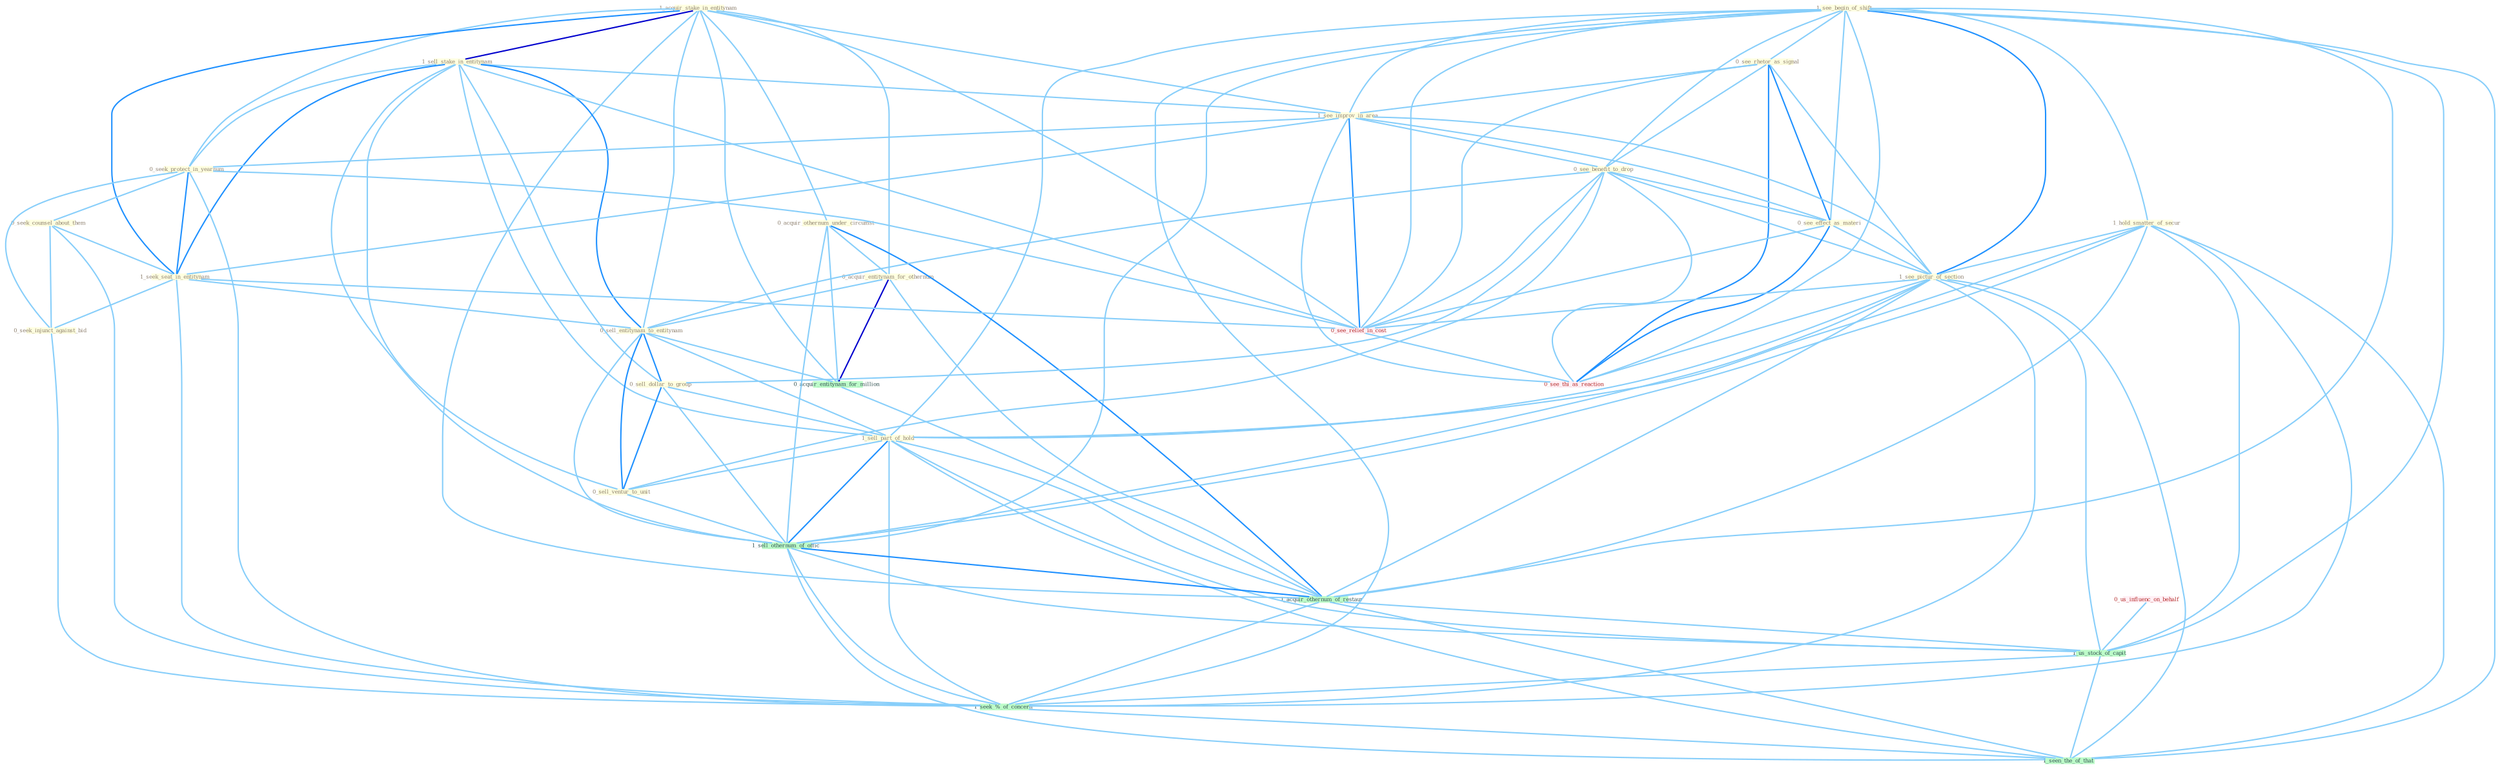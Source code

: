 Graph G{ 
    node
    [shape=polygon,style=filled,width=.5,height=.06,color="#BDFCC9",fixedsize=true,fontsize=4,
    fontcolor="#2f4f4f"];
    {node
    [color="#ffffe0", fontcolor="#8b7d6b"] "1_acquir_stake_in_entitynam " "1_sell_stake_in_entitynam " "1_see_begin_of_shift " "0_see_rhetor_as_signal " "1_see_improv_in_area " "0_acquir_othernum_under_circumst " "0_acquir_entitynam_for_othernum " "0_seek_protect_in_yearnum " "0_see_benefit_to_drop " "0_seek_counsel_about_them " "1_seek_seat_in_entitynam " "1_hold_smatter_of_secur " "0_see_effect_as_materi " "1_see_pictur_of_section " "0_sell_entitynam_to_entitynam " "0_seek_injunct_against_bid " "0_sell_dollar_to_group " "1_sell_part_of_hold " "0_sell_ventur_to_unit "}
{node [color="#fff0f5", fontcolor="#b22222"] "0_us_influenc_on_behalf " "0_see_relief_in_cost " "0_see_thi_as_reaction "}
edge [color="#B0E2FF"];

	"1_acquir_stake_in_entitynam " -- "1_sell_stake_in_entitynam " [w="3", color="#0000cd" , len=0.6];
	"1_acquir_stake_in_entitynam " -- "1_see_improv_in_area " [w="1", color="#87cefa" ];
	"1_acquir_stake_in_entitynam " -- "0_acquir_othernum_under_circumst " [w="1", color="#87cefa" ];
	"1_acquir_stake_in_entitynam " -- "0_acquir_entitynam_for_othernum " [w="1", color="#87cefa" ];
	"1_acquir_stake_in_entitynam " -- "0_seek_protect_in_yearnum " [w="1", color="#87cefa" ];
	"1_acquir_stake_in_entitynam " -- "1_seek_seat_in_entitynam " [w="2", color="#1e90ff" , len=0.8];
	"1_acquir_stake_in_entitynam " -- "0_sell_entitynam_to_entitynam " [w="1", color="#87cefa" ];
	"1_acquir_stake_in_entitynam " -- "0_acquir_entitynam_for_million " [w="1", color="#87cefa" ];
	"1_acquir_stake_in_entitynam " -- "0_see_relief_in_cost " [w="1", color="#87cefa" ];
	"1_acquir_stake_in_entitynam " -- "1_acquir_othernum_of_restaur " [w="1", color="#87cefa" ];
	"1_sell_stake_in_entitynam " -- "1_see_improv_in_area " [w="1", color="#87cefa" ];
	"1_sell_stake_in_entitynam " -- "0_seek_protect_in_yearnum " [w="1", color="#87cefa" ];
	"1_sell_stake_in_entitynam " -- "1_seek_seat_in_entitynam " [w="2", color="#1e90ff" , len=0.8];
	"1_sell_stake_in_entitynam " -- "0_sell_entitynam_to_entitynam " [w="2", color="#1e90ff" , len=0.8];
	"1_sell_stake_in_entitynam " -- "0_sell_dollar_to_group " [w="1", color="#87cefa" ];
	"1_sell_stake_in_entitynam " -- "1_sell_part_of_hold " [w="1", color="#87cefa" ];
	"1_sell_stake_in_entitynam " -- "0_sell_ventur_to_unit " [w="1", color="#87cefa" ];
	"1_sell_stake_in_entitynam " -- "1_sell_othernum_of_offic " [w="1", color="#87cefa" ];
	"1_sell_stake_in_entitynam " -- "0_see_relief_in_cost " [w="1", color="#87cefa" ];
	"1_see_begin_of_shift " -- "0_see_rhetor_as_signal " [w="1", color="#87cefa" ];
	"1_see_begin_of_shift " -- "1_see_improv_in_area " [w="1", color="#87cefa" ];
	"1_see_begin_of_shift " -- "0_see_benefit_to_drop " [w="1", color="#87cefa" ];
	"1_see_begin_of_shift " -- "1_hold_smatter_of_secur " [w="1", color="#87cefa" ];
	"1_see_begin_of_shift " -- "0_see_effect_as_materi " [w="1", color="#87cefa" ];
	"1_see_begin_of_shift " -- "1_see_pictur_of_section " [w="2", color="#1e90ff" , len=0.8];
	"1_see_begin_of_shift " -- "1_sell_part_of_hold " [w="1", color="#87cefa" ];
	"1_see_begin_of_shift " -- "1_sell_othernum_of_offic " [w="1", color="#87cefa" ];
	"1_see_begin_of_shift " -- "0_see_relief_in_cost " [w="1", color="#87cefa" ];
	"1_see_begin_of_shift " -- "0_see_thi_as_reaction " [w="1", color="#87cefa" ];
	"1_see_begin_of_shift " -- "1_acquir_othernum_of_restaur " [w="1", color="#87cefa" ];
	"1_see_begin_of_shift " -- "1_us_stock_of_capit " [w="1", color="#87cefa" ];
	"1_see_begin_of_shift " -- "1_seek_%_of_concern " [w="1", color="#87cefa" ];
	"1_see_begin_of_shift " -- "1_seen_the_of_that " [w="1", color="#87cefa" ];
	"0_see_rhetor_as_signal " -- "1_see_improv_in_area " [w="1", color="#87cefa" ];
	"0_see_rhetor_as_signal " -- "0_see_benefit_to_drop " [w="1", color="#87cefa" ];
	"0_see_rhetor_as_signal " -- "0_see_effect_as_materi " [w="2", color="#1e90ff" , len=0.8];
	"0_see_rhetor_as_signal " -- "1_see_pictur_of_section " [w="1", color="#87cefa" ];
	"0_see_rhetor_as_signal " -- "0_see_relief_in_cost " [w="1", color="#87cefa" ];
	"0_see_rhetor_as_signal " -- "0_see_thi_as_reaction " [w="2", color="#1e90ff" , len=0.8];
	"1_see_improv_in_area " -- "0_seek_protect_in_yearnum " [w="1", color="#87cefa" ];
	"1_see_improv_in_area " -- "0_see_benefit_to_drop " [w="1", color="#87cefa" ];
	"1_see_improv_in_area " -- "1_seek_seat_in_entitynam " [w="1", color="#87cefa" ];
	"1_see_improv_in_area " -- "0_see_effect_as_materi " [w="1", color="#87cefa" ];
	"1_see_improv_in_area " -- "1_see_pictur_of_section " [w="1", color="#87cefa" ];
	"1_see_improv_in_area " -- "0_see_relief_in_cost " [w="2", color="#1e90ff" , len=0.8];
	"1_see_improv_in_area " -- "0_see_thi_as_reaction " [w="1", color="#87cefa" ];
	"0_acquir_othernum_under_circumst " -- "0_acquir_entitynam_for_othernum " [w="1", color="#87cefa" ];
	"0_acquir_othernum_under_circumst " -- "0_acquir_entitynam_for_million " [w="1", color="#87cefa" ];
	"0_acquir_othernum_under_circumst " -- "1_sell_othernum_of_offic " [w="1", color="#87cefa" ];
	"0_acquir_othernum_under_circumst " -- "1_acquir_othernum_of_restaur " [w="2", color="#1e90ff" , len=0.8];
	"0_acquir_entitynam_for_othernum " -- "0_sell_entitynam_to_entitynam " [w="1", color="#87cefa" ];
	"0_acquir_entitynam_for_othernum " -- "0_acquir_entitynam_for_million " [w="3", color="#0000cd" , len=0.6];
	"0_acquir_entitynam_for_othernum " -- "1_acquir_othernum_of_restaur " [w="1", color="#87cefa" ];
	"0_seek_protect_in_yearnum " -- "0_seek_counsel_about_them " [w="1", color="#87cefa" ];
	"0_seek_protect_in_yearnum " -- "1_seek_seat_in_entitynam " [w="2", color="#1e90ff" , len=0.8];
	"0_seek_protect_in_yearnum " -- "0_seek_injunct_against_bid " [w="1", color="#87cefa" ];
	"0_seek_protect_in_yearnum " -- "0_see_relief_in_cost " [w="1", color="#87cefa" ];
	"0_seek_protect_in_yearnum " -- "1_seek_%_of_concern " [w="1", color="#87cefa" ];
	"0_see_benefit_to_drop " -- "0_see_effect_as_materi " [w="1", color="#87cefa" ];
	"0_see_benefit_to_drop " -- "1_see_pictur_of_section " [w="1", color="#87cefa" ];
	"0_see_benefit_to_drop " -- "0_sell_entitynam_to_entitynam " [w="1", color="#87cefa" ];
	"0_see_benefit_to_drop " -- "0_sell_dollar_to_group " [w="1", color="#87cefa" ];
	"0_see_benefit_to_drop " -- "0_sell_ventur_to_unit " [w="1", color="#87cefa" ];
	"0_see_benefit_to_drop " -- "0_see_relief_in_cost " [w="1", color="#87cefa" ];
	"0_see_benefit_to_drop " -- "0_see_thi_as_reaction " [w="1", color="#87cefa" ];
	"0_seek_counsel_about_them " -- "1_seek_seat_in_entitynam " [w="1", color="#87cefa" ];
	"0_seek_counsel_about_them " -- "0_seek_injunct_against_bid " [w="1", color="#87cefa" ];
	"0_seek_counsel_about_them " -- "1_seek_%_of_concern " [w="1", color="#87cefa" ];
	"1_seek_seat_in_entitynam " -- "0_sell_entitynam_to_entitynam " [w="1", color="#87cefa" ];
	"1_seek_seat_in_entitynam " -- "0_seek_injunct_against_bid " [w="1", color="#87cefa" ];
	"1_seek_seat_in_entitynam " -- "0_see_relief_in_cost " [w="1", color="#87cefa" ];
	"1_seek_seat_in_entitynam " -- "1_seek_%_of_concern " [w="1", color="#87cefa" ];
	"1_hold_smatter_of_secur " -- "1_see_pictur_of_section " [w="1", color="#87cefa" ];
	"1_hold_smatter_of_secur " -- "1_sell_part_of_hold " [w="1", color="#87cefa" ];
	"1_hold_smatter_of_secur " -- "1_sell_othernum_of_offic " [w="1", color="#87cefa" ];
	"1_hold_smatter_of_secur " -- "1_acquir_othernum_of_restaur " [w="1", color="#87cefa" ];
	"1_hold_smatter_of_secur " -- "1_us_stock_of_capit " [w="1", color="#87cefa" ];
	"1_hold_smatter_of_secur " -- "1_seek_%_of_concern " [w="1", color="#87cefa" ];
	"1_hold_smatter_of_secur " -- "1_seen_the_of_that " [w="1", color="#87cefa" ];
	"0_see_effect_as_materi " -- "1_see_pictur_of_section " [w="1", color="#87cefa" ];
	"0_see_effect_as_materi " -- "0_see_relief_in_cost " [w="1", color="#87cefa" ];
	"0_see_effect_as_materi " -- "0_see_thi_as_reaction " [w="2", color="#1e90ff" , len=0.8];
	"1_see_pictur_of_section " -- "1_sell_part_of_hold " [w="1", color="#87cefa" ];
	"1_see_pictur_of_section " -- "1_sell_othernum_of_offic " [w="1", color="#87cefa" ];
	"1_see_pictur_of_section " -- "0_see_relief_in_cost " [w="1", color="#87cefa" ];
	"1_see_pictur_of_section " -- "0_see_thi_as_reaction " [w="1", color="#87cefa" ];
	"1_see_pictur_of_section " -- "1_acquir_othernum_of_restaur " [w="1", color="#87cefa" ];
	"1_see_pictur_of_section " -- "1_us_stock_of_capit " [w="1", color="#87cefa" ];
	"1_see_pictur_of_section " -- "1_seek_%_of_concern " [w="1", color="#87cefa" ];
	"1_see_pictur_of_section " -- "1_seen_the_of_that " [w="1", color="#87cefa" ];
	"0_sell_entitynam_to_entitynam " -- "0_sell_dollar_to_group " [w="2", color="#1e90ff" , len=0.8];
	"0_sell_entitynam_to_entitynam " -- "1_sell_part_of_hold " [w="1", color="#87cefa" ];
	"0_sell_entitynam_to_entitynam " -- "0_sell_ventur_to_unit " [w="2", color="#1e90ff" , len=0.8];
	"0_sell_entitynam_to_entitynam " -- "0_acquir_entitynam_for_million " [w="1", color="#87cefa" ];
	"0_sell_entitynam_to_entitynam " -- "1_sell_othernum_of_offic " [w="1", color="#87cefa" ];
	"0_seek_injunct_against_bid " -- "1_seek_%_of_concern " [w="1", color="#87cefa" ];
	"0_sell_dollar_to_group " -- "1_sell_part_of_hold " [w="1", color="#87cefa" ];
	"0_sell_dollar_to_group " -- "0_sell_ventur_to_unit " [w="2", color="#1e90ff" , len=0.8];
	"0_sell_dollar_to_group " -- "1_sell_othernum_of_offic " [w="1", color="#87cefa" ];
	"1_sell_part_of_hold " -- "0_sell_ventur_to_unit " [w="1", color="#87cefa" ];
	"1_sell_part_of_hold " -- "1_sell_othernum_of_offic " [w="2", color="#1e90ff" , len=0.8];
	"1_sell_part_of_hold " -- "1_acquir_othernum_of_restaur " [w="1", color="#87cefa" ];
	"1_sell_part_of_hold " -- "1_us_stock_of_capit " [w="1", color="#87cefa" ];
	"1_sell_part_of_hold " -- "1_seek_%_of_concern " [w="1", color="#87cefa" ];
	"1_sell_part_of_hold " -- "1_seen_the_of_that " [w="1", color="#87cefa" ];
	"0_sell_ventur_to_unit " -- "1_sell_othernum_of_offic " [w="1", color="#87cefa" ];
	"0_acquir_entitynam_for_million " -- "1_acquir_othernum_of_restaur " [w="1", color="#87cefa" ];
	"1_sell_othernum_of_offic " -- "1_acquir_othernum_of_restaur " [w="2", color="#1e90ff" , len=0.8];
	"1_sell_othernum_of_offic " -- "1_us_stock_of_capit " [w="1", color="#87cefa" ];
	"1_sell_othernum_of_offic " -- "1_seek_%_of_concern " [w="1", color="#87cefa" ];
	"1_sell_othernum_of_offic " -- "1_seen_the_of_that " [w="1", color="#87cefa" ];
	"0_us_influenc_on_behalf " -- "1_us_stock_of_capit " [w="1", color="#87cefa" ];
	"0_see_relief_in_cost " -- "0_see_thi_as_reaction " [w="1", color="#87cefa" ];
	"1_acquir_othernum_of_restaur " -- "1_us_stock_of_capit " [w="1", color="#87cefa" ];
	"1_acquir_othernum_of_restaur " -- "1_seek_%_of_concern " [w="1", color="#87cefa" ];
	"1_acquir_othernum_of_restaur " -- "1_seen_the_of_that " [w="1", color="#87cefa" ];
	"1_us_stock_of_capit " -- "1_seek_%_of_concern " [w="1", color="#87cefa" ];
	"1_us_stock_of_capit " -- "1_seen_the_of_that " [w="1", color="#87cefa" ];
	"1_seek_%_of_concern " -- "1_seen_the_of_that " [w="1", color="#87cefa" ];
}